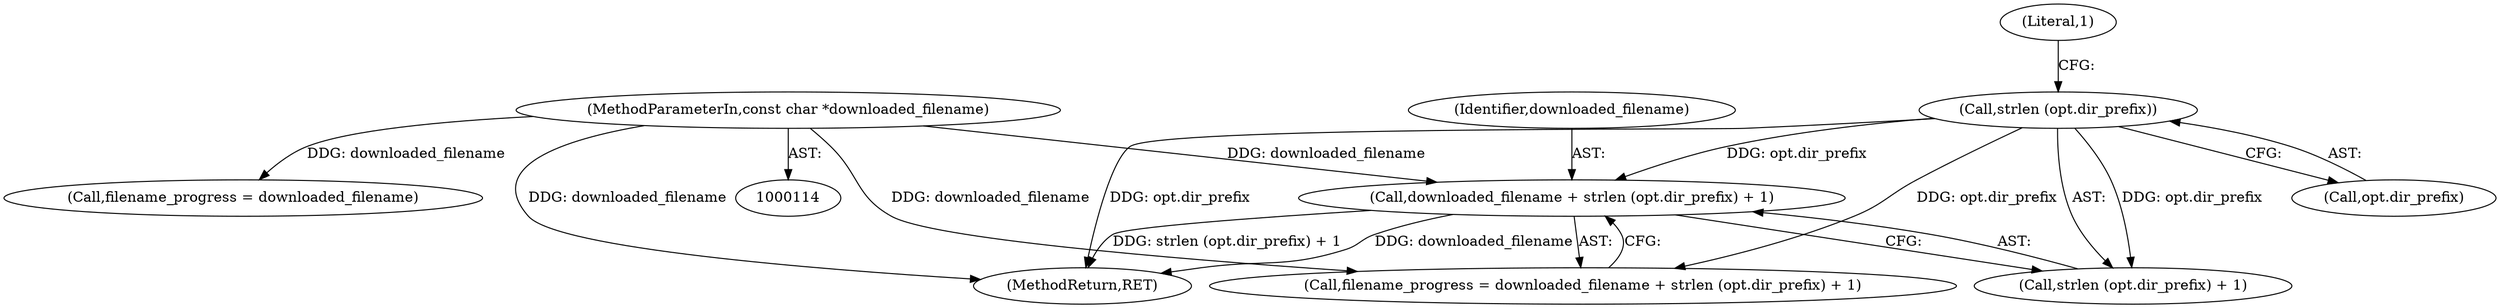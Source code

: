 digraph "0_savannah_ba6b44f6745b14dce414761a8e4b35d31b176bba@API" {
"1000303" [label="(Call,downloaded_filename + strlen (opt.dir_prefix) + 1)"];
"1000115" [label="(MethodParameterIn,const char *downloaded_filename)"];
"1000306" [label="(Call,strlen (opt.dir_prefix))"];
"1000301" [label="(Call,filename_progress = downloaded_filename + strlen (opt.dir_prefix) + 1)"];
"1000305" [label="(Call,strlen (opt.dir_prefix) + 1)"];
"1000312" [label="(Call,filename_progress = downloaded_filename)"];
"1000310" [label="(Literal,1)"];
"1000303" [label="(Call,downloaded_filename + strlen (opt.dir_prefix) + 1)"];
"1000307" [label="(Call,opt.dir_prefix)"];
"1000306" [label="(Call,strlen (opt.dir_prefix))"];
"1000115" [label="(MethodParameterIn,const char *downloaded_filename)"];
"1000783" [label="(MethodReturn,RET)"];
"1000304" [label="(Identifier,downloaded_filename)"];
"1000303" -> "1000301"  [label="AST: "];
"1000303" -> "1000305"  [label="CFG: "];
"1000304" -> "1000303"  [label="AST: "];
"1000305" -> "1000303"  [label="AST: "];
"1000301" -> "1000303"  [label="CFG: "];
"1000303" -> "1000783"  [label="DDG: downloaded_filename"];
"1000303" -> "1000783"  [label="DDG: strlen (opt.dir_prefix) + 1"];
"1000115" -> "1000303"  [label="DDG: downloaded_filename"];
"1000306" -> "1000303"  [label="DDG: opt.dir_prefix"];
"1000115" -> "1000114"  [label="AST: "];
"1000115" -> "1000783"  [label="DDG: downloaded_filename"];
"1000115" -> "1000301"  [label="DDG: downloaded_filename"];
"1000115" -> "1000312"  [label="DDG: downloaded_filename"];
"1000306" -> "1000305"  [label="AST: "];
"1000306" -> "1000307"  [label="CFG: "];
"1000307" -> "1000306"  [label="AST: "];
"1000310" -> "1000306"  [label="CFG: "];
"1000306" -> "1000783"  [label="DDG: opt.dir_prefix"];
"1000306" -> "1000301"  [label="DDG: opt.dir_prefix"];
"1000306" -> "1000305"  [label="DDG: opt.dir_prefix"];
}
